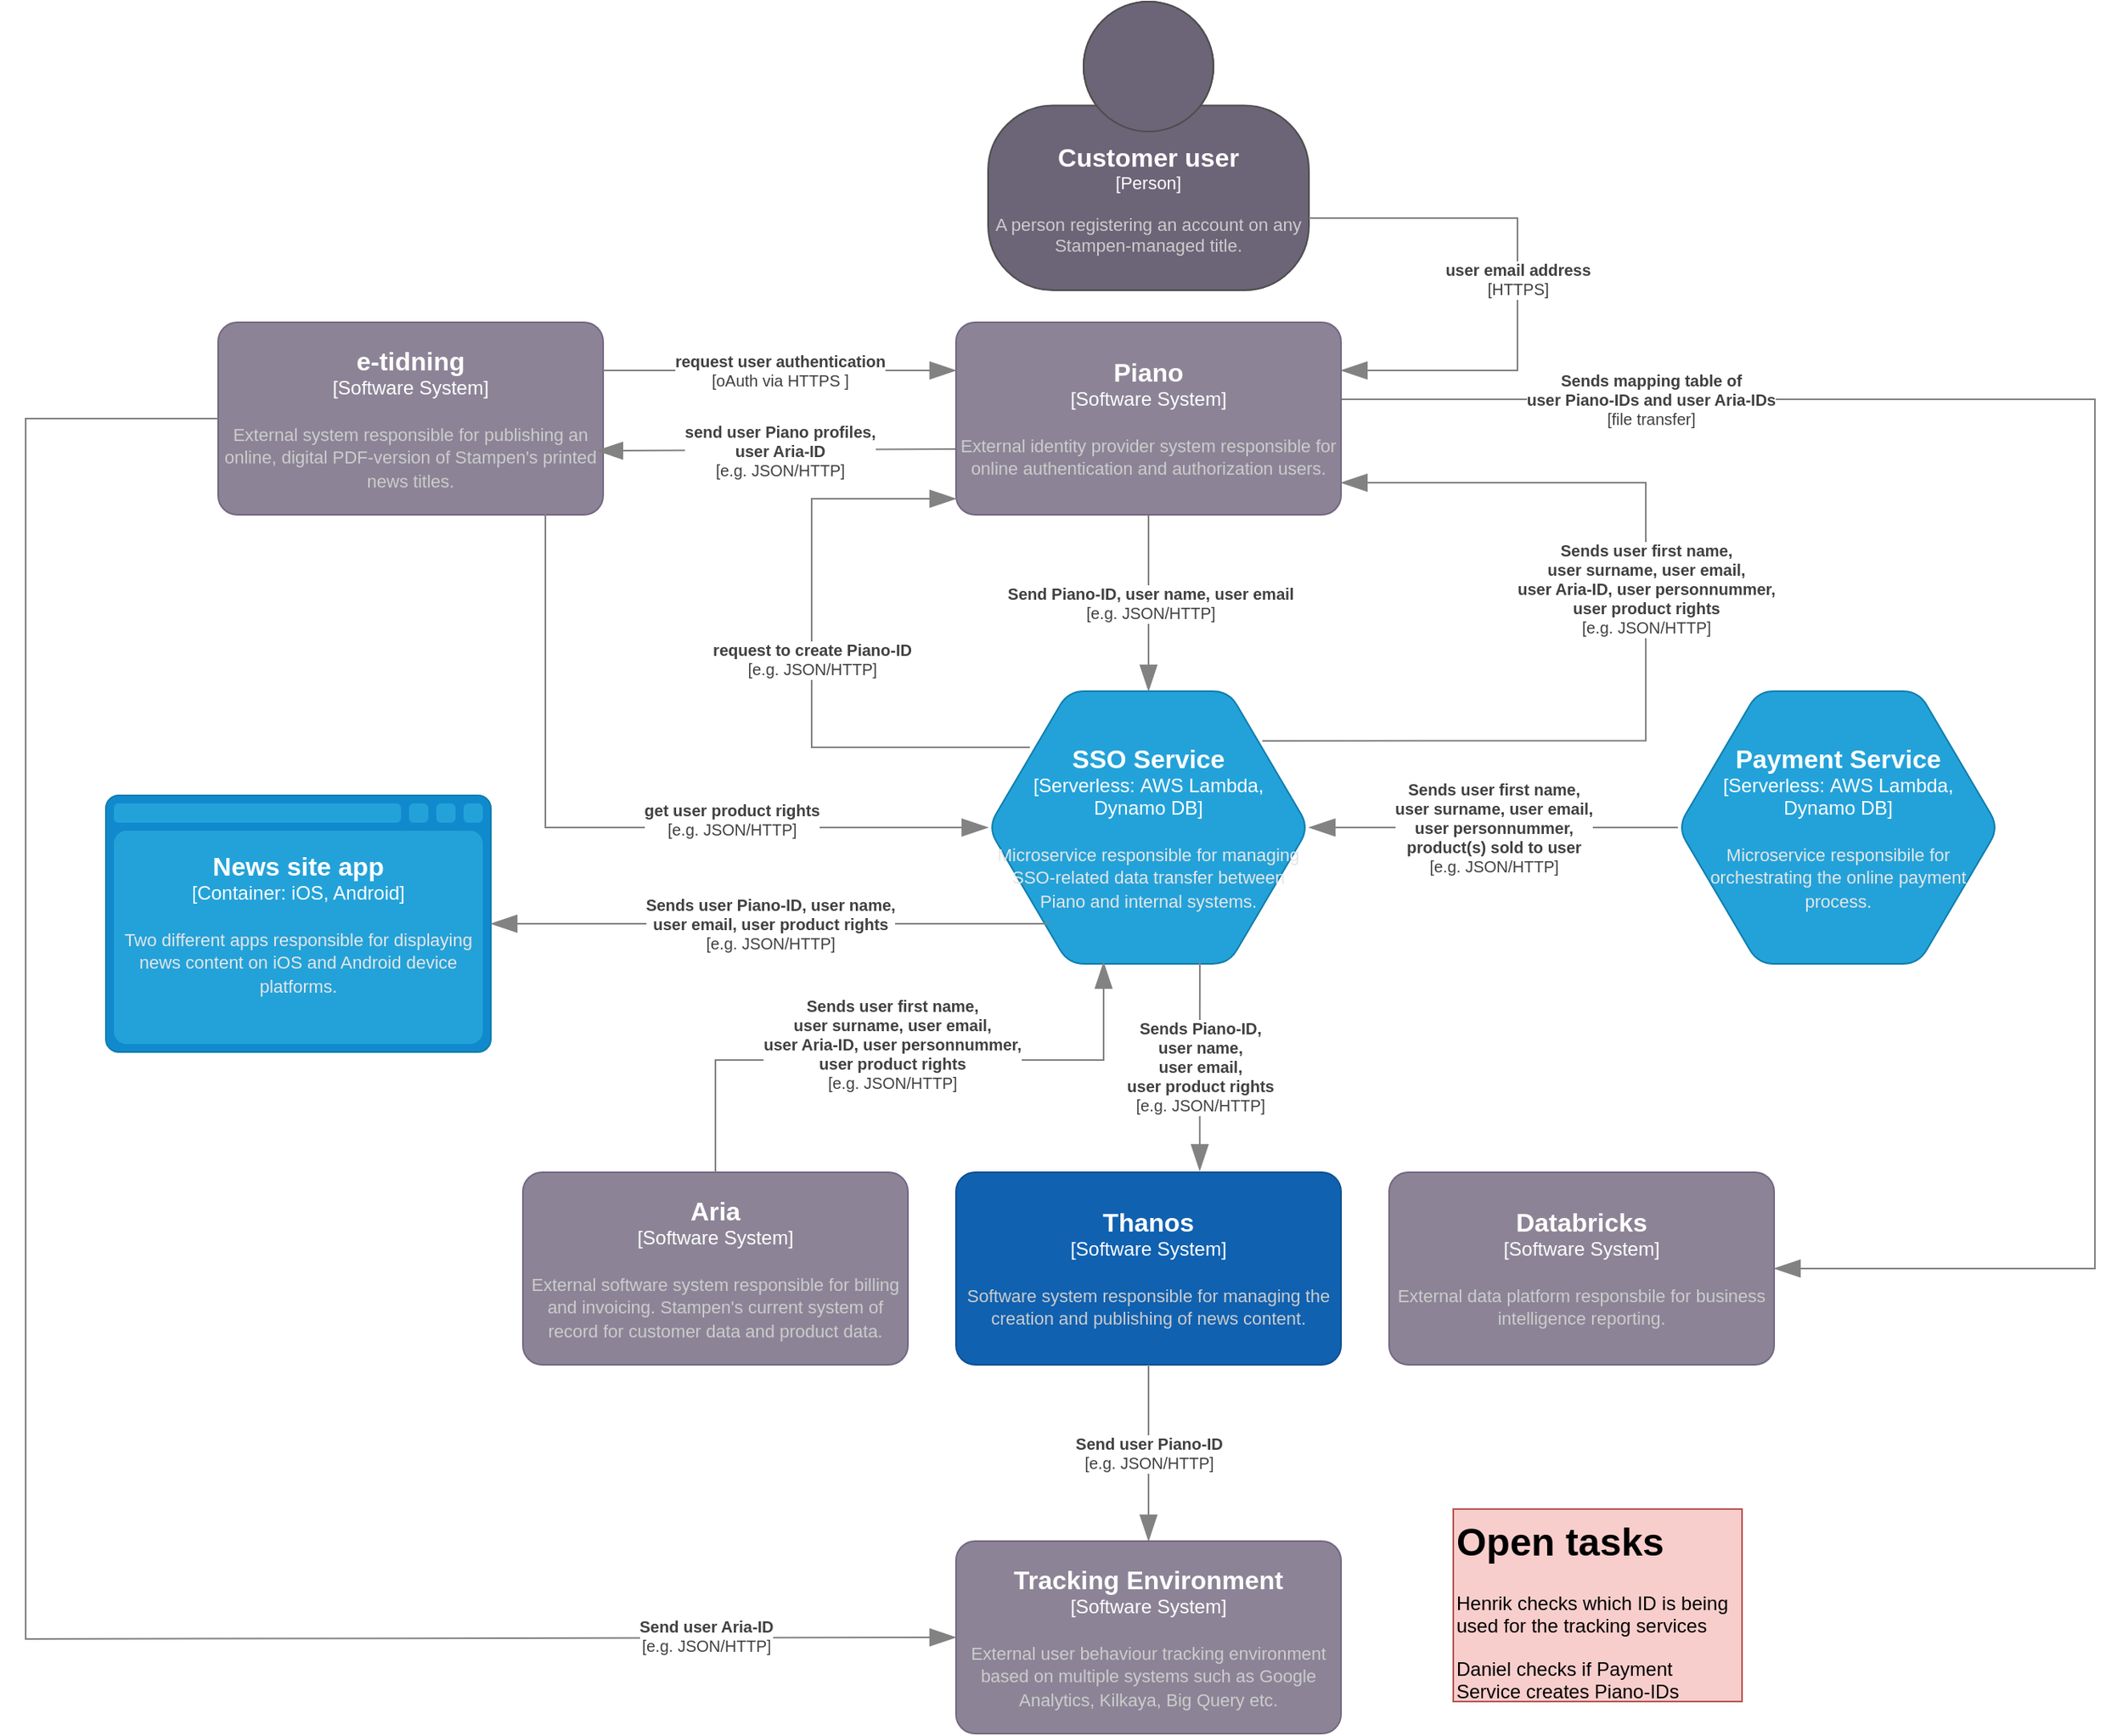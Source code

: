 <mxfile version="26.0.5">
  <diagram name="Page-1" id="jFVepmGFvXgv7eILzZCz">
    <mxGraphModel dx="1539" dy="647" grid="1" gridSize="10" guides="1" tooltips="1" connect="1" arrows="1" fold="1" page="1" pageScale="1" pageWidth="827" pageHeight="1169" math="0" shadow="0">
      <root>
        <mxCell id="0" />
        <mxCell id="1" parent="0" />
        <object placeholders="1" c4Name="Customer user" c4Type="Person" c4Description="A person registering an account on any Stampen-managed title." label="&lt;font style=&quot;font-size: 16px&quot;&gt;&lt;b&gt;%c4Name%&lt;/b&gt;&lt;/font&gt;&lt;div&gt;[%c4Type%]&lt;/div&gt;&lt;br&gt;&lt;div&gt;&lt;font style=&quot;font-size: 11px&quot;&gt;&lt;font color=&quot;#cccccc&quot;&gt;%c4Description%&lt;/font&gt;&lt;/div&gt;" id="e8YBLwRm-yN2CZvSf0ST-1">
          <mxCell style="html=1;fontSize=11;dashed=0;whiteSpace=wrap;fillColor=#6C6477;strokeColor=#4D4D4D;fontColor=#ffffff;shape=mxgraph.c4.person2;align=center;metaEdit=1;points=[[0.5,0,0],[1,0.5,0],[1,0.75,0],[0.75,1,0],[0.5,1,0],[0.25,1,0],[0,0.75,0],[0,0.5,0]];resizable=0;autosize=0;resizeWidth=1;resizeHeight=1;shadow=0;" parent="1" vertex="1">
            <mxGeometry x="330" y="10" width="200" height="180" as="geometry" />
          </mxCell>
        </object>
        <object placeholders="1" c4Name="Thanos" c4Type="Software System" c4Description="Software system responsible for managing the creation and publishing of news content." label="&lt;font style=&quot;font-size: 16px&quot;&gt;&lt;b&gt;%c4Name%&lt;/b&gt;&lt;/font&gt;&lt;div&gt;[%c4Type%]&lt;/div&gt;&lt;br&gt;&lt;div&gt;&lt;font style=&quot;font-size: 11px&quot;&gt;&lt;font color=&quot;#cccccc&quot;&gt;%c4Description%&lt;/font&gt;&lt;/div&gt;" id="e8YBLwRm-yN2CZvSf0ST-2">
          <mxCell style="rounded=1;whiteSpace=wrap;html=1;labelBackgroundColor=none;fillColor=#1061B0;fontColor=#ffffff;align=center;arcSize=10;strokeColor=#0D5091;metaEdit=1;resizable=0;points=[[0.25,0,0],[0.5,0,0],[0.75,0,0],[1,0.25,0],[1,0.5,0],[1,0.75,0],[0.75,1,0],[0.5,1,0],[0.25,1,0],[0,0.75,0],[0,0.5,0],[0,0.25,0]];" parent="1" vertex="1">
            <mxGeometry x="310" y="740" width="240" height="120" as="geometry" />
          </mxCell>
        </object>
        <object placeholders="1" c4Name="SSO Service" c4Type="Serverless" c4Technology="AWS Lambda, &#xa;Dynamo DB" c4Description="Microservice responsible for managing SSO-related data transfer between Piano and internal systems." label="&lt;font style=&quot;font-size: 16px&quot;&gt;&lt;b&gt;%c4Name%&lt;/b&gt;&lt;/font&gt;&lt;div&gt;[%c4Type%:&amp;nbsp;%c4Technology%]&lt;/div&gt;&lt;br&gt;&lt;div&gt;&lt;font style=&quot;font-size: 11px&quot;&gt;&lt;font color=&quot;#E6E6E6&quot;&gt;%c4Description%&lt;/font&gt;&lt;/div&gt;" id="e8YBLwRm-yN2CZvSf0ST-3">
          <mxCell style="shape=hexagon;size=50;perimeter=hexagonPerimeter2;whiteSpace=wrap;html=1;fixedSize=1;rounded=1;labelBackgroundColor=none;fillColor=#23A2D9;fontSize=12;fontColor=#ffffff;align=center;strokeColor=#0E7DAD;metaEdit=1;points=[[0.5,0,0],[1,0.25,0],[1,0.5,0],[1,0.75,0],[0.5,1,0],[0,0.75,0],[0,0.5,0],[0,0.25,0]];resizable=0;" parent="1" vertex="1">
            <mxGeometry x="330" y="440" width="200" height="170" as="geometry" />
          </mxCell>
        </object>
        <object placeholders="1" c4Type="Relationship" c4Technology="HTTPS" c4Description="user email address" label="&lt;div style=&quot;text-align: left&quot;&gt;&lt;div style=&quot;text-align: center&quot;&gt;&lt;b&gt;%c4Description%&lt;/b&gt;&lt;/div&gt;&lt;div style=&quot;text-align: center&quot;&gt;[%c4Technology%]&lt;/div&gt;&lt;/div&gt;" id="e8YBLwRm-yN2CZvSf0ST-4">
          <mxCell style="endArrow=blockThin;html=1;fontSize=10;fontColor=#404040;strokeWidth=1;endFill=1;strokeColor=#828282;elbow=vertical;metaEdit=1;endSize=14;startSize=14;jumpStyle=arc;jumpSize=16;rounded=0;edgeStyle=orthogonalEdgeStyle;exitX=1;exitY=0.75;exitDx=0;exitDy=0;exitPerimeter=0;entryX=1;entryY=0.25;entryDx=0;entryDy=0;entryPerimeter=0;" parent="1" source="e8YBLwRm-yN2CZvSf0ST-1" target="e8YBLwRm-yN2CZvSf0ST-23" edge="1">
            <mxGeometry width="240" relative="1" as="geometry">
              <mxPoint x="570" y="240" as="sourcePoint" />
              <mxPoint x="550" y="240" as="targetPoint" />
              <Array as="points">
                <mxPoint x="660" y="145" />
                <mxPoint x="660" y="240" />
              </Array>
            </mxGeometry>
          </mxCell>
        </object>
        <object placeholders="1" c4Name="Aria" c4Type="Software System" c4Description="External software system responsible for billing and invoicing. Stampen&#39;s current system of record for customer data and product data." label="&lt;font style=&quot;font-size: 16px&quot;&gt;&lt;b&gt;%c4Name%&lt;/b&gt;&lt;/font&gt;&lt;div&gt;[%c4Type%]&lt;/div&gt;&lt;br&gt;&lt;div&gt;&lt;font style=&quot;font-size: 11px&quot;&gt;&lt;font color=&quot;#cccccc&quot;&gt;%c4Description%&lt;/font&gt;&lt;/div&gt;" id="e8YBLwRm-yN2CZvSf0ST-5">
          <mxCell style="rounded=1;whiteSpace=wrap;html=1;labelBackgroundColor=none;fillColor=#8C8496;fontColor=#ffffff;align=center;arcSize=10;strokeColor=#736782;metaEdit=1;resizable=0;points=[[0.25,0,0],[0.5,0,0],[0.75,0,0],[1,0.25,0],[1,0.5,0],[1,0.75,0],[0.75,1,0],[0.5,1,0],[0.25,1,0],[0,0.75,0],[0,0.5,0],[0,0.25,0]];" parent="1" vertex="1">
            <mxGeometry x="40" y="740" width="240" height="120" as="geometry" />
          </mxCell>
        </object>
        <object placeholders="1" c4Type="Relationship" c4Technology="e.g. JSON/HTTP" c4Description="Sends user first name, &#xa;user surname, user email, &#xa;user Aria-ID, user personnummer, &#xa;user product rights" label="&lt;div style=&quot;text-align: left&quot;&gt;&lt;div style=&quot;text-align: center&quot;&gt;&lt;b&gt;%c4Description%&lt;/b&gt;&lt;/div&gt;&lt;div style=&quot;text-align: center&quot;&gt;[%c4Technology%]&lt;/div&gt;&lt;/div&gt;" id="e8YBLwRm-yN2CZvSf0ST-6">
          <mxCell style="endArrow=blockThin;html=1;fontSize=10;fontColor=#404040;strokeWidth=1;endFill=1;strokeColor=#828282;elbow=vertical;metaEdit=1;endSize=14;startSize=14;jumpStyle=arc;jumpSize=16;rounded=0;edgeStyle=orthogonalEdgeStyle;exitX=0.5;exitY=0;exitDx=0;exitDy=0;exitPerimeter=0;entryX=0.36;entryY=0.994;entryDx=0;entryDy=0;entryPerimeter=0;" parent="1" source="e8YBLwRm-yN2CZvSf0ST-5" target="e8YBLwRm-yN2CZvSf0ST-3" edge="1">
            <mxGeometry x="-0.035" y="10" width="240" relative="1" as="geometry">
              <mxPoint x="100" y="660" as="sourcePoint" />
              <mxPoint x="340" y="660" as="targetPoint" />
              <Array as="points">
                <mxPoint x="160" y="670" />
                <mxPoint x="402" y="670" />
              </Array>
              <mxPoint as="offset" />
            </mxGeometry>
          </mxCell>
        </object>
        <object placeholders="1" c4Type="Relationship" c4Technology="file transfer" c4Description="Sends mapping table of &#xa;user Piano-IDs and user Aria-IDs" label="&lt;div style=&quot;text-align: left&quot;&gt;&lt;div style=&quot;text-align: center&quot;&gt;&lt;b&gt;%c4Description%&lt;/b&gt;&lt;/div&gt;&lt;div style=&quot;text-align: center&quot;&gt;[%c4Technology%]&lt;/div&gt;&lt;/div&gt;" id="e8YBLwRm-yN2CZvSf0ST-7">
          <mxCell style="endArrow=blockThin;html=1;fontSize=10;fontColor=#404040;strokeWidth=1;endFill=1;strokeColor=#828282;elbow=vertical;metaEdit=1;endSize=14;startSize=14;jumpStyle=arc;jumpSize=16;rounded=0;edgeStyle=orthogonalEdgeStyle;exitX=0.983;exitY=0.4;exitDx=0;exitDy=0;exitPerimeter=0;entryX=1;entryY=0.5;entryDx=0;entryDy=0;entryPerimeter=0;" parent="1" source="e8YBLwRm-yN2CZvSf0ST-23" target="e8YBLwRm-yN2CZvSf0ST-18" edge="1">
            <mxGeometry x="-0.676" width="240" relative="1" as="geometry">
              <mxPoint x="550" y="300" as="sourcePoint" />
              <mxPoint x="910" y="790" as="targetPoint" />
              <Array as="points">
                <mxPoint x="1020" y="258" />
                <mxPoint x="1020" y="800" />
              </Array>
              <mxPoint as="offset" />
            </mxGeometry>
          </mxCell>
        </object>
        <object placeholders="1" c4Type="Relationship" c4Technology="e.g. JSON/HTTP" c4Description="Send user Piano-ID" label="&lt;div style=&quot;text-align: left&quot;&gt;&lt;div style=&quot;text-align: center&quot;&gt;&lt;b&gt;%c4Description%&lt;/b&gt;&lt;/div&gt;&lt;div style=&quot;text-align: center&quot;&gt;[%c4Technology%]&lt;/div&gt;&lt;/div&gt;" id="e8YBLwRm-yN2CZvSf0ST-8">
          <mxCell style="endArrow=blockThin;html=1;fontSize=10;fontColor=#404040;strokeWidth=1;endFill=1;strokeColor=#828282;elbow=vertical;metaEdit=1;endSize=14;startSize=14;jumpStyle=arc;jumpSize=16;rounded=0;edgeStyle=orthogonalEdgeStyle;entryX=0.5;entryY=0;entryDx=0;entryDy=0;entryPerimeter=0;" parent="1" source="e8YBLwRm-yN2CZvSf0ST-2" target="e8YBLwRm-yN2CZvSf0ST-22" edge="1">
            <mxGeometry width="240" relative="1" as="geometry">
              <mxPoint x="550" y="800" as="sourcePoint" />
              <mxPoint x="790" y="800" as="targetPoint" />
            </mxGeometry>
          </mxCell>
        </object>
        <object placeholders="1" c4Type="Relationship" c4Technology="e.g. JSON/HTTP" c4Description="Sends Piano-ID, &#xa;user name,&#xa;user email, &#xa;user product rights" label="&lt;div style=&quot;text-align: left&quot;&gt;&lt;div style=&quot;text-align: center&quot;&gt;&lt;b&gt;%c4Description%&lt;/b&gt;&lt;/div&gt;&lt;div style=&quot;text-align: center&quot;&gt;[%c4Technology%]&lt;/div&gt;&lt;/div&gt;" id="e8YBLwRm-yN2CZvSf0ST-9">
          <mxCell style="endArrow=blockThin;html=1;fontSize=10;fontColor=#404040;strokeWidth=1;endFill=1;strokeColor=#828282;elbow=vertical;metaEdit=1;endSize=14;startSize=14;jumpStyle=arc;jumpSize=16;rounded=0;edgeStyle=orthogonalEdgeStyle;exitX=0.66;exitY=0.994;exitDx=0;exitDy=0;exitPerimeter=0;entryX=0.633;entryY=-0.008;entryDx=0;entryDy=0;entryPerimeter=0;" parent="1" source="e8YBLwRm-yN2CZvSf0ST-3" target="e8YBLwRm-yN2CZvSf0ST-2" edge="1">
            <mxGeometry width="240" relative="1" as="geometry">
              <mxPoint x="560" y="810" as="sourcePoint" />
              <mxPoint x="820" y="810" as="targetPoint" />
            </mxGeometry>
          </mxCell>
        </object>
        <object placeholders="1" c4Name="Payment Service" c4Type="Serverless" c4Technology="AWS Lambda, &#xa;Dynamo DB" c4Description="Microservice responsibile for orchestrating the online payment process." label="&lt;font style=&quot;font-size: 16px&quot;&gt;&lt;b&gt;%c4Name%&lt;/b&gt;&lt;/font&gt;&lt;div&gt;[%c4Type%:&amp;nbsp;%c4Technology%]&lt;/div&gt;&lt;br&gt;&lt;div&gt;&lt;font style=&quot;font-size: 11px&quot;&gt;&lt;font color=&quot;#E6E6E6&quot;&gt;%c4Description%&lt;/font&gt;&lt;/div&gt;" id="e8YBLwRm-yN2CZvSf0ST-10">
          <mxCell style="shape=hexagon;size=50;perimeter=hexagonPerimeter2;whiteSpace=wrap;html=1;fixedSize=1;rounded=1;labelBackgroundColor=none;fillColor=#23A2D9;fontSize=12;fontColor=#ffffff;align=center;strokeColor=#0E7DAD;metaEdit=1;points=[[0.5,0,0],[1,0.25,0],[1,0.5,0],[1,0.75,0],[0.5,1,0],[0,0.75,0],[0,0.5,0],[0,0.25,0]];resizable=0;" parent="1" vertex="1">
            <mxGeometry x="760" y="440" width="200" height="170" as="geometry" />
          </mxCell>
        </object>
        <object placeholders="1" c4Name="News site app" c4Type="Container" c4Technology="iOS, Android" c4Description="Two different apps responsible for displaying news content on iOS and Android device platforms." label="&lt;font style=&quot;font-size: 16px&quot;&gt;&lt;b&gt;%c4Name%&lt;/b&gt;&lt;/font&gt;&lt;div&gt;[%c4Type%:&amp;nbsp;%c4Technology%]&lt;/div&gt;&lt;br&gt;&lt;div&gt;&lt;font style=&quot;font-size: 11px&quot;&gt;&lt;font color=&quot;#E6E6E6&quot;&gt;%c4Description%&lt;/font&gt;&lt;/div&gt;" id="e8YBLwRm-yN2CZvSf0ST-11">
          <mxCell style="shape=mxgraph.c4.webBrowserContainer2;whiteSpace=wrap;html=1;boundedLbl=1;rounded=0;labelBackgroundColor=none;strokeColor=#118ACD;fillColor=#23A2D9;strokeColor=#118ACD;strokeColor2=#0E7DAD;fontSize=12;fontColor=#ffffff;align=center;metaEdit=1;points=[[0.5,0,0],[1,0.25,0],[1,0.5,0],[1,0.75,0],[0.5,1,0],[0,0.75,0],[0,0.5,0],[0,0.25,0]];resizable=0;" parent="1" vertex="1">
            <mxGeometry x="-220" y="505" width="240" height="160" as="geometry" />
          </mxCell>
        </object>
        <object placeholders="1" c4Type="Relationship" c4Technology="e.g. JSON/HTTP" c4Description="Sends user Piano-ID, user name,&#xa;user email, user product rights" label="&lt;div style=&quot;text-align: left&quot;&gt;&lt;div style=&quot;text-align: center&quot;&gt;&lt;b&gt;%c4Description%&lt;/b&gt;&lt;/div&gt;&lt;div style=&quot;text-align: center&quot;&gt;[%c4Technology%]&lt;/div&gt;&lt;/div&gt;" id="e8YBLwRm-yN2CZvSf0ST-12">
          <mxCell style="endArrow=blockThin;html=1;fontSize=10;fontColor=#404040;strokeWidth=1;endFill=1;strokeColor=#828282;elbow=vertical;metaEdit=1;endSize=14;startSize=14;jumpStyle=arc;jumpSize=16;rounded=0;edgeStyle=orthogonalEdgeStyle;exitX=0.19;exitY=0.853;exitDx=0;exitDy=0;exitPerimeter=0;entryX=1;entryY=0.5;entryDx=0;entryDy=0;entryPerimeter=0;" parent="1" source="e8YBLwRm-yN2CZvSf0ST-3" target="e8YBLwRm-yN2CZvSf0ST-11" edge="1">
            <mxGeometry width="240" relative="1" as="geometry">
              <mxPoint x="472" y="619" as="sourcePoint" />
              <mxPoint x="472" y="749" as="targetPoint" />
            </mxGeometry>
          </mxCell>
        </object>
        <object placeholders="1" c4Type="Relationship" c4Technology="e.g. JSON/HTTP" c4Description="Sends user first name, &#xa;user surname, user email, &#xa;user personnummer, &#xa;product(s) sold to user" label="&lt;div style=&quot;text-align: left&quot;&gt;&lt;div style=&quot;text-align: center&quot;&gt;&lt;b&gt;%c4Description%&lt;/b&gt;&lt;/div&gt;&lt;div style=&quot;text-align: center&quot;&gt;[%c4Technology%]&lt;/div&gt;&lt;/div&gt;" id="e8YBLwRm-yN2CZvSf0ST-13">
          <mxCell style="endArrow=blockThin;html=1;fontSize=10;fontColor=#404040;strokeWidth=1;endFill=1;strokeColor=#828282;elbow=vertical;metaEdit=1;endSize=14;startSize=14;jumpStyle=arc;jumpSize=16;rounded=0;edgeStyle=orthogonalEdgeStyle;exitX=0;exitY=0.5;exitDx=0;exitDy=0;exitPerimeter=0;entryX=1;entryY=0.5;entryDx=0;entryDy=0;entryPerimeter=0;" parent="1" source="e8YBLwRm-yN2CZvSf0ST-10" target="e8YBLwRm-yN2CZvSf0ST-3" edge="1">
            <mxGeometry width="240" relative="1" as="geometry">
              <mxPoint x="630" y="690" as="sourcePoint" />
              <mxPoint x="870" y="690" as="targetPoint" />
            </mxGeometry>
          </mxCell>
        </object>
        <object placeholders="1" c4Name="e-tidning" c4Type="Software System" c4Description="External system responsible for publishing an online, digital PDF-version of Stampen&#39;s printed news titles." label="&lt;font style=&quot;font-size: 16px&quot;&gt;&lt;b&gt;%c4Name%&lt;/b&gt;&lt;/font&gt;&lt;div&gt;[%c4Type%]&lt;/div&gt;&lt;br&gt;&lt;div&gt;&lt;font style=&quot;font-size: 11px&quot;&gt;&lt;font color=&quot;#cccccc&quot;&gt;%c4Description%&lt;/font&gt;&lt;/div&gt;" id="e8YBLwRm-yN2CZvSf0ST-14">
          <mxCell style="rounded=1;whiteSpace=wrap;html=1;labelBackgroundColor=none;fillColor=#8C8496;fontColor=#ffffff;align=center;arcSize=10;strokeColor=#736782;metaEdit=1;resizable=0;points=[[0.25,0,0],[0.5,0,0],[0.75,0,0],[1,0.25,0],[1,0.5,0],[1,0.75,0],[0.75,1,0],[0.5,1,0],[0.25,1,0],[0,0.75,0],[0,0.5,0],[0,0.25,0]];" parent="1" vertex="1">
            <mxGeometry x="-150" y="210" width="240" height="120" as="geometry" />
          </mxCell>
        </object>
        <object placeholders="1" c4Type="Relationship" c4Technology="oAuth via HTTPS " c4Description="request user authentication" label="&lt;div style=&quot;text-align: left&quot;&gt;&lt;div style=&quot;text-align: center&quot;&gt;&lt;b&gt;%c4Description%&lt;/b&gt;&lt;/div&gt;&lt;div style=&quot;text-align: center&quot;&gt;[%c4Technology%]&lt;/div&gt;&lt;/div&gt;" id="e8YBLwRm-yN2CZvSf0ST-15">
          <mxCell style="endArrow=blockThin;html=1;fontSize=10;fontColor=#404040;strokeWidth=1;endFill=1;strokeColor=#828282;elbow=vertical;metaEdit=1;endSize=14;startSize=14;jumpStyle=arc;jumpSize=16;rounded=0;edgeStyle=orthogonalEdgeStyle;entryX=0;entryY=0.25;entryDx=0;entryDy=0;entryPerimeter=0;exitX=1;exitY=0.25;exitDx=0;exitDy=0;exitPerimeter=0;" parent="1" source="e8YBLwRm-yN2CZvSf0ST-14" target="e8YBLwRm-yN2CZvSf0ST-23" edge="1">
            <mxGeometry width="240" relative="1" as="geometry">
              <mxPoint x="20" y="190" as="sourcePoint" />
              <mxPoint x="310" y="240" as="targetPoint" />
            </mxGeometry>
          </mxCell>
        </object>
        <object placeholders="1" c4Type="Relationship" c4Technology="e.g. JSON/HTTP" c4Description="get user product rights" label="&lt;div style=&quot;text-align: left&quot;&gt;&lt;div style=&quot;text-align: center&quot;&gt;&lt;b&gt;%c4Description%&lt;/b&gt;&lt;/div&gt;&lt;div style=&quot;text-align: center&quot;&gt;[%c4Technology%]&lt;/div&gt;&lt;/div&gt;" id="e8YBLwRm-yN2CZvSf0ST-16">
          <mxCell style="endArrow=blockThin;html=1;fontSize=10;fontColor=#404040;strokeWidth=1;endFill=1;strokeColor=#828282;elbow=vertical;metaEdit=1;endSize=14;startSize=14;jumpStyle=arc;jumpSize=16;rounded=0;edgeStyle=orthogonalEdgeStyle;entryX=0;entryY=0.5;entryDx=0;entryDy=0;entryPerimeter=0;exitX=0.85;exitY=0.992;exitDx=0;exitDy=0;exitPerimeter=0;" parent="1" source="e8YBLwRm-yN2CZvSf0ST-14" target="e8YBLwRm-yN2CZvSf0ST-3" edge="1">
            <mxGeometry x="0.322" y="5" width="240" relative="1" as="geometry">
              <mxPoint x="50" y="500" as="sourcePoint" />
              <mxPoint x="290" y="500" as="targetPoint" />
              <mxPoint as="offset" />
            </mxGeometry>
          </mxCell>
        </object>
        <object placeholders="1" c4Type="Relationship" c4Technology="e.g. JSON/HTTP" c4Description="Send user Aria-ID" label="&lt;div style=&quot;text-align: left&quot;&gt;&lt;div style=&quot;text-align: center&quot;&gt;&lt;b&gt;%c4Description%&lt;/b&gt;&lt;/div&gt;&lt;div style=&quot;text-align: center&quot;&gt;[%c4Technology%]&lt;/div&gt;&lt;/div&gt;" id="e8YBLwRm-yN2CZvSf0ST-17">
          <mxCell style="endArrow=blockThin;html=1;fontSize=10;fontColor=#404040;strokeWidth=1;endFill=1;strokeColor=#828282;elbow=vertical;metaEdit=1;endSize=14;startSize=14;jumpStyle=arc;jumpSize=16;rounded=0;edgeStyle=orthogonalEdgeStyle;exitX=0;exitY=0.5;exitDx=0;exitDy=0;exitPerimeter=0;entryX=0;entryY=0.5;entryDx=0;entryDy=0;entryPerimeter=0;" parent="1" source="e8YBLwRm-yN2CZvSf0ST-14" target="e8YBLwRm-yN2CZvSf0ST-22" edge="1">
            <mxGeometry x="0.786" y="1" width="240" relative="1" as="geometry">
              <mxPoint x="-200" y="420" as="sourcePoint" />
              <mxPoint x="40" y="420" as="targetPoint" />
              <Array as="points">
                <mxPoint x="-270" y="270" />
                <mxPoint x="-270" y="1031" />
                <mxPoint x="-170" y="1031" />
                <mxPoint x="-170" y="1030" />
              </Array>
              <mxPoint as="offset" />
            </mxGeometry>
          </mxCell>
        </object>
        <object placeholders="1" c4Name="Databricks" c4Type="Software System" c4Description="External data platform responsbile for business intelligence reporting." label="&lt;font style=&quot;font-size: 16px&quot;&gt;&lt;b&gt;%c4Name%&lt;/b&gt;&lt;/font&gt;&lt;div&gt;[%c4Type%]&lt;/div&gt;&lt;br&gt;&lt;div&gt;&lt;font style=&quot;font-size: 11px&quot;&gt;&lt;font color=&quot;#cccccc&quot;&gt;%c4Description%&lt;/font&gt;&lt;/div&gt;" id="e8YBLwRm-yN2CZvSf0ST-18">
          <mxCell style="rounded=1;whiteSpace=wrap;html=1;labelBackgroundColor=none;fillColor=#8C8496;fontColor=#ffffff;align=center;arcSize=10;strokeColor=#736782;metaEdit=1;resizable=0;points=[[0.25,0,0],[0.5,0,0],[0.75,0,0],[1,0.25,0],[1,0.5,0],[1,0.75,0],[0.75,1,0],[0.5,1,0],[0.25,1,0],[0,0.75,0],[0,0.5,0],[0,0.25,0]];" parent="1" vertex="1">
            <mxGeometry x="580" y="740" width="240" height="120" as="geometry" />
          </mxCell>
        </object>
        <mxCell id="e8YBLwRm-yN2CZvSf0ST-19" value="&lt;h1 style=&quot;margin-top: 0px;&quot;&gt;Open tasks&lt;/h1&gt;&lt;p&gt;Henrik checks which ID is being used for the tracking services&lt;/p&gt;&lt;p&gt;Daniel checks if Payment Service creates Piano-IDs&lt;/p&gt;" style="text;html=1;whiteSpace=wrap;overflow=hidden;rounded=0;fillColor=#f8cecc;strokeColor=#b85450;" parent="1" vertex="1">
          <mxGeometry x="620" y="950" width="180" height="120" as="geometry" />
        </mxCell>
        <object placeholders="1" c4Type="Relationship" c4Technology="e.g. JSON/HTTP" c4Description="send user Piano profiles, &#xa;user Aria-ID" label="&lt;div style=&quot;text-align: left&quot;&gt;&lt;div style=&quot;text-align: center&quot;&gt;&lt;b&gt;%c4Description%&lt;/b&gt;&lt;/div&gt;&lt;div style=&quot;text-align: center&quot;&gt;[%c4Technology%]&lt;/div&gt;&lt;/div&gt;" id="e8YBLwRm-yN2CZvSf0ST-20">
          <mxCell style="endArrow=blockThin;html=1;fontSize=10;fontColor=#404040;strokeWidth=1;endFill=1;strokeColor=#828282;elbow=vertical;metaEdit=1;endSize=14;startSize=14;jumpStyle=arc;jumpSize=16;rounded=0;edgeStyle=orthogonalEdgeStyle;entryX=0.983;entryY=0.667;entryDx=0;entryDy=0;entryPerimeter=0;exitX=0.013;exitY=0.658;exitDx=0;exitDy=0;exitPerimeter=0;" parent="1" source="e8YBLwRm-yN2CZvSf0ST-23" target="e8YBLwRm-yN2CZvSf0ST-14" edge="1">
            <mxGeometry width="240" relative="1" as="geometry">
              <mxPoint x="310" y="300" as="sourcePoint" />
              <mxPoint x="330" y="460" as="targetPoint" />
            </mxGeometry>
          </mxCell>
        </object>
        <object placeholders="1" c4Type="Relationship" c4Technology="e.g. JSON/HTTP" c4Description="Send Piano-ID, user name, user email" label="&lt;div style=&quot;text-align: left&quot;&gt;&lt;div style=&quot;text-align: center&quot;&gt;&lt;b&gt;%c4Description%&lt;/b&gt;&lt;/div&gt;&lt;div style=&quot;text-align: center&quot;&gt;[%c4Technology%]&lt;/div&gt;&lt;/div&gt;" id="e8YBLwRm-yN2CZvSf0ST-21">
          <mxCell style="endArrow=blockThin;html=1;fontSize=10;fontColor=#404040;strokeWidth=1;endFill=1;strokeColor=#828282;elbow=vertical;metaEdit=1;endSize=14;startSize=14;jumpStyle=arc;jumpSize=16;rounded=0;edgeStyle=orthogonalEdgeStyle;exitX=0.5;exitY=1;exitDx=0;exitDy=0;exitPerimeter=0;" parent="1" source="e8YBLwRm-yN2CZvSf0ST-23" edge="1">
            <mxGeometry width="240" relative="1" as="geometry">
              <mxPoint x="430" y="330" as="sourcePoint" />
              <mxPoint x="430" y="440" as="targetPoint" />
              <mxPoint as="offset" />
            </mxGeometry>
          </mxCell>
        </object>
        <object placeholders="1" c4Name="Tracking Environment" c4Type="Software System" c4Description="External user behaviour tracking environment based on multiple systems such as Google Analytics, Kilkaya, Big Query etc." label="&lt;font style=&quot;font-size: 16px&quot;&gt;&lt;b&gt;%c4Name%&lt;/b&gt;&lt;/font&gt;&lt;div&gt;[%c4Type%]&lt;/div&gt;&lt;br&gt;&lt;div&gt;&lt;font style=&quot;font-size: 11px&quot;&gt;&lt;font color=&quot;#cccccc&quot;&gt;%c4Description%&lt;/font&gt;&lt;/div&gt;" id="e8YBLwRm-yN2CZvSf0ST-22">
          <mxCell style="rounded=1;whiteSpace=wrap;html=1;labelBackgroundColor=none;fillColor=#8C8496;fontColor=#ffffff;align=center;arcSize=10;strokeColor=#736782;metaEdit=1;resizable=0;points=[[0.25,0,0],[0.5,0,0],[0.75,0,0],[1,0.25,0],[1,0.5,0],[1,0.75,0],[0.75,1,0],[0.5,1,0],[0.25,1,0],[0,0.75,0],[0,0.5,0],[0,0.25,0]];" parent="1" vertex="1">
            <mxGeometry x="310" y="970" width="240" height="120" as="geometry" />
          </mxCell>
        </object>
        <object placeholders="1" c4Name="Piano" c4Type="Software System" c4Description="External identity provider system responsible for online authentication and authorization users." label="&lt;font style=&quot;font-size: 16px&quot;&gt;&lt;b&gt;%c4Name%&lt;/b&gt;&lt;/font&gt;&lt;div&gt;[%c4Type%]&lt;/div&gt;&lt;br&gt;&lt;div&gt;&lt;font style=&quot;font-size: 11px&quot;&gt;&lt;font color=&quot;#cccccc&quot;&gt;%c4Description%&lt;/font&gt;&lt;/div&gt;" id="e8YBLwRm-yN2CZvSf0ST-23">
          <mxCell style="rounded=1;whiteSpace=wrap;html=1;labelBackgroundColor=none;fillColor=#8C8496;fontColor=#ffffff;align=center;arcSize=10;strokeColor=#736782;metaEdit=1;resizable=0;points=[[0.25,0,0],[0.5,0,0],[0.75,0,0],[1,0.25,0],[1,0.5,0],[1,0.75,0],[0.75,1,0],[0.5,1,0],[0.25,1,0],[0,0.75,0],[0,0.5,0],[0,0.25,0]];" parent="1" vertex="1">
            <mxGeometry x="310" y="210" width="240" height="120" as="geometry" />
          </mxCell>
        </object>
        <object placeholders="1" c4Type="Relationship" c4Technology="e.g. JSON/HTTP" c4Description="Sends user first name, &#xa;user surname, user email, &#xa;user Aria-ID, user personnummer, &#xa;user product rights" label="&lt;div style=&quot;text-align: left&quot;&gt;&lt;div style=&quot;text-align: center&quot;&gt;&lt;b&gt;%c4Description%&lt;/b&gt;&lt;/div&gt;&lt;div style=&quot;text-align: center&quot;&gt;[%c4Technology%]&lt;/div&gt;&lt;/div&gt;" id="e8YBLwRm-yN2CZvSf0ST-24">
          <mxCell style="endArrow=blockThin;html=1;fontSize=10;fontColor=#404040;strokeWidth=1;endFill=1;strokeColor=#828282;elbow=vertical;metaEdit=1;endSize=14;startSize=14;jumpStyle=arc;jumpSize=16;rounded=0;edgeStyle=orthogonalEdgeStyle;exitX=0.855;exitY=0.182;exitDx=0;exitDy=0;exitPerimeter=0;" parent="1" source="e8YBLwRm-yN2CZvSf0ST-3" target="e8YBLwRm-yN2CZvSf0ST-23" edge="1">
            <mxGeometry x="0.133" width="240" relative="1" as="geometry">
              <mxPoint x="520" y="410" as="sourcePoint" />
              <mxPoint x="760" y="410" as="targetPoint" />
              <Array as="points">
                <mxPoint x="740" y="471" />
                <mxPoint x="740" y="310" />
              </Array>
              <mxPoint as="offset" />
            </mxGeometry>
          </mxCell>
        </object>
        <object placeholders="1" c4Type="Relationship" c4Technology="e.g. JSON/HTTP" c4Description="request to create Piano-ID" label="&lt;div style=&quot;text-align: left&quot;&gt;&lt;div style=&quot;text-align: center&quot;&gt;&lt;b&gt;%c4Description%&lt;/b&gt;&lt;/div&gt;&lt;div style=&quot;text-align: center&quot;&gt;[%c4Technology%]&lt;/div&gt;&lt;/div&gt;" id="e8YBLwRm-yN2CZvSf0ST-26">
          <mxCell style="endArrow=blockThin;html=1;fontSize=10;fontColor=#404040;strokeWidth=1;endFill=1;strokeColor=#828282;elbow=vertical;metaEdit=1;endSize=14;startSize=14;jumpStyle=arc;jumpSize=16;rounded=0;edgeStyle=orthogonalEdgeStyle;exitX=0.13;exitY=0.206;exitDx=0;exitDy=0;exitPerimeter=0;" parent="1" source="e8YBLwRm-yN2CZvSf0ST-3" target="e8YBLwRm-yN2CZvSf0ST-23" edge="1">
            <mxGeometry x="0.003" width="240" relative="1" as="geometry">
              <mxPoint x="870" y="450" as="sourcePoint" />
              <mxPoint x="562" y="292" as="targetPoint" />
              <Array as="points">
                <mxPoint x="220" y="475" />
                <mxPoint x="220" y="320" />
              </Array>
              <mxPoint as="offset" />
            </mxGeometry>
          </mxCell>
        </object>
      </root>
    </mxGraphModel>
  </diagram>
</mxfile>
